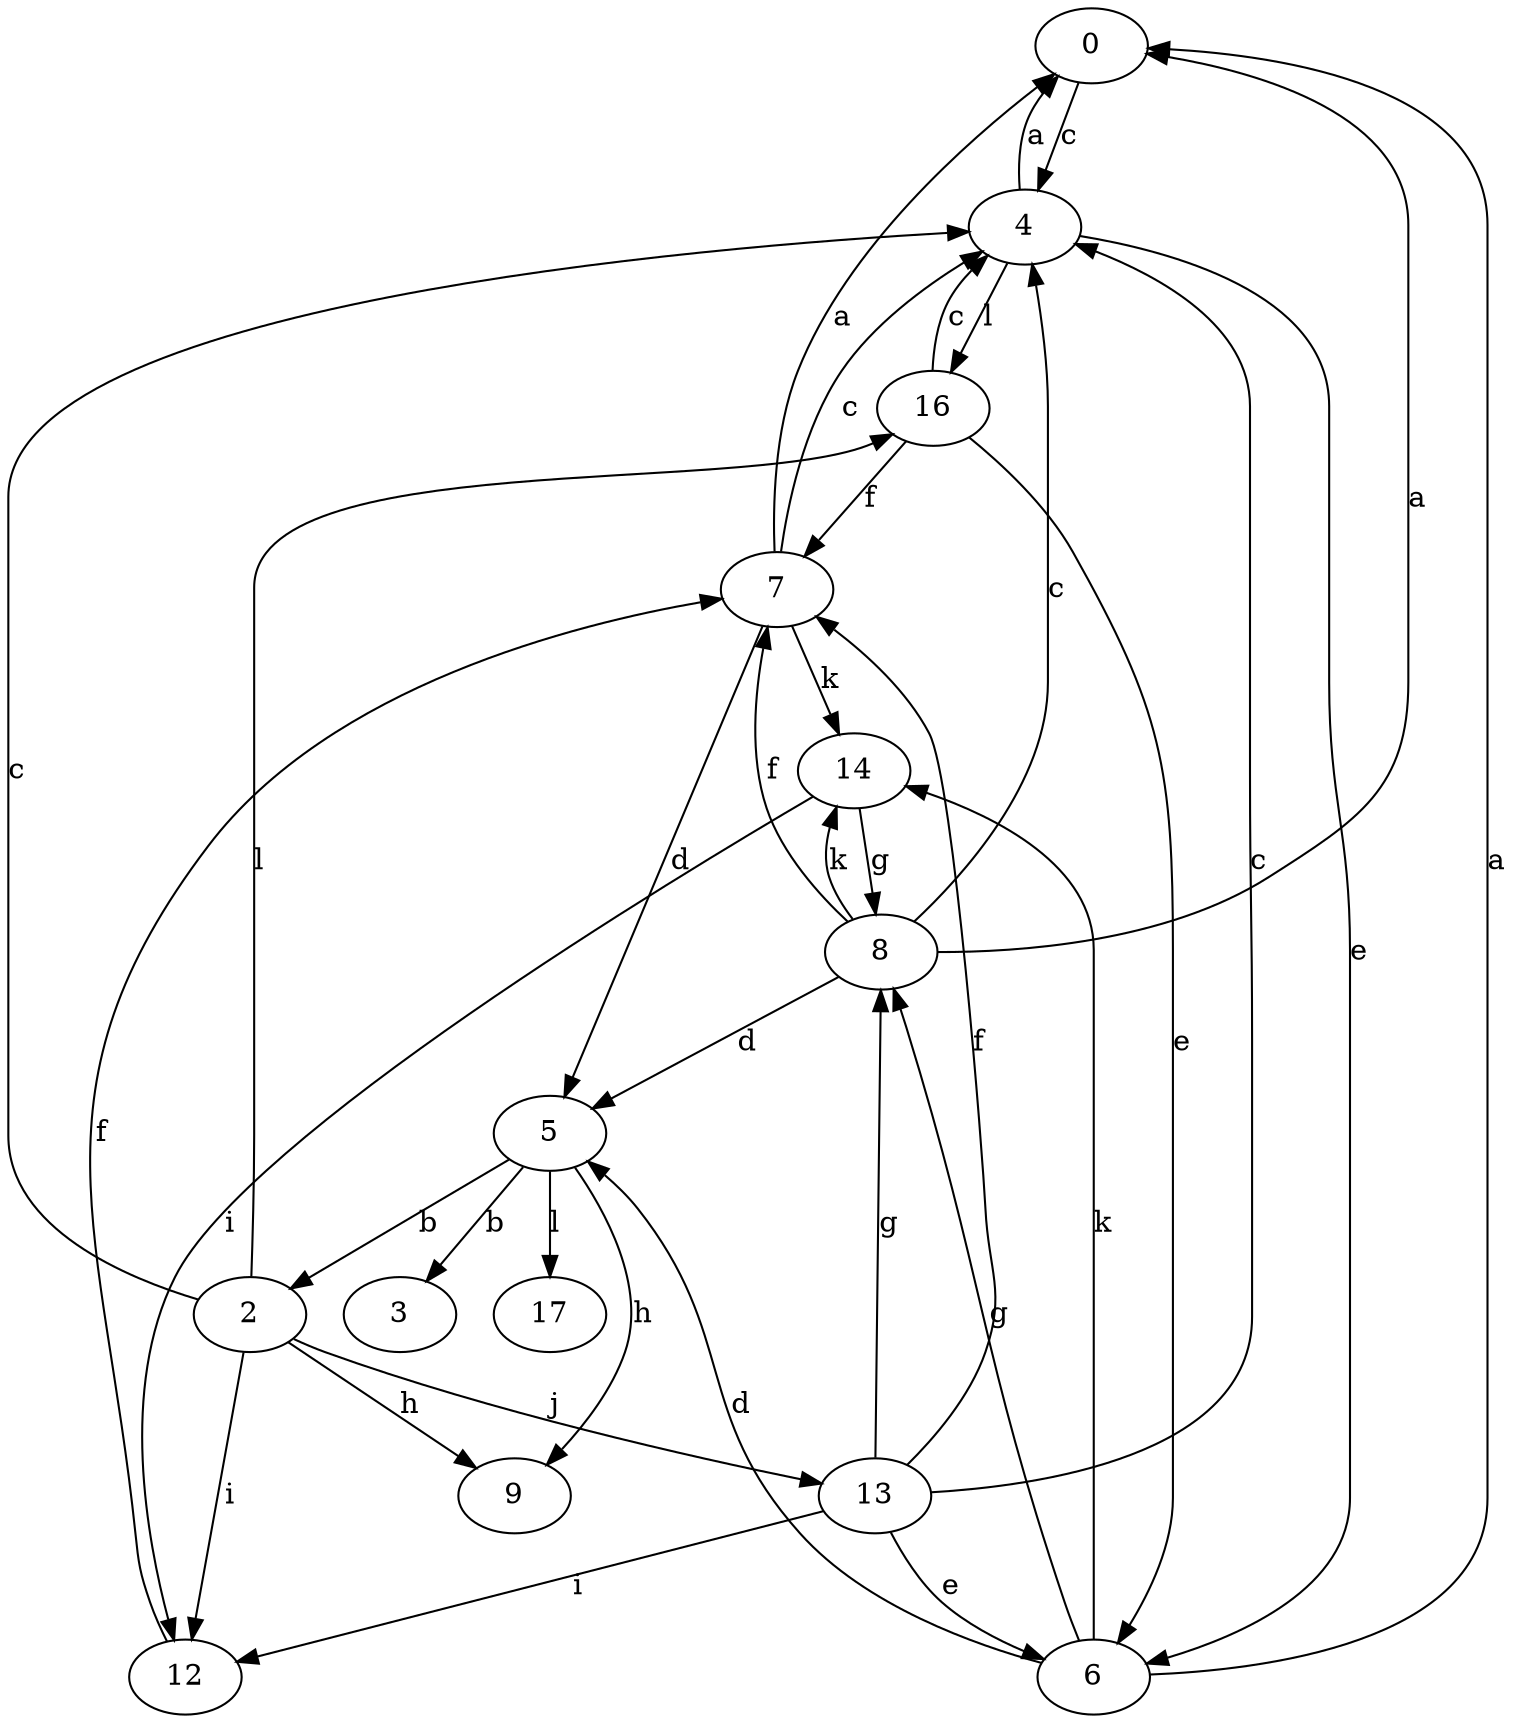 strict digraph  {
0;
2;
3;
4;
5;
6;
7;
8;
9;
12;
13;
14;
16;
17;
0 -> 4  [label=c];
2 -> 4  [label=c];
2 -> 9  [label=h];
2 -> 12  [label=i];
2 -> 13  [label=j];
2 -> 16  [label=l];
4 -> 0  [label=a];
4 -> 6  [label=e];
4 -> 16  [label=l];
5 -> 2  [label=b];
5 -> 3  [label=b];
5 -> 9  [label=h];
5 -> 17  [label=l];
6 -> 0  [label=a];
6 -> 5  [label=d];
6 -> 8  [label=g];
6 -> 14  [label=k];
7 -> 0  [label=a];
7 -> 4  [label=c];
7 -> 5  [label=d];
7 -> 14  [label=k];
8 -> 0  [label=a];
8 -> 4  [label=c];
8 -> 5  [label=d];
8 -> 7  [label=f];
8 -> 14  [label=k];
12 -> 7  [label=f];
13 -> 4  [label=c];
13 -> 6  [label=e];
13 -> 7  [label=f];
13 -> 8  [label=g];
13 -> 12  [label=i];
14 -> 8  [label=g];
14 -> 12  [label=i];
16 -> 4  [label=c];
16 -> 6  [label=e];
16 -> 7  [label=f];
}
